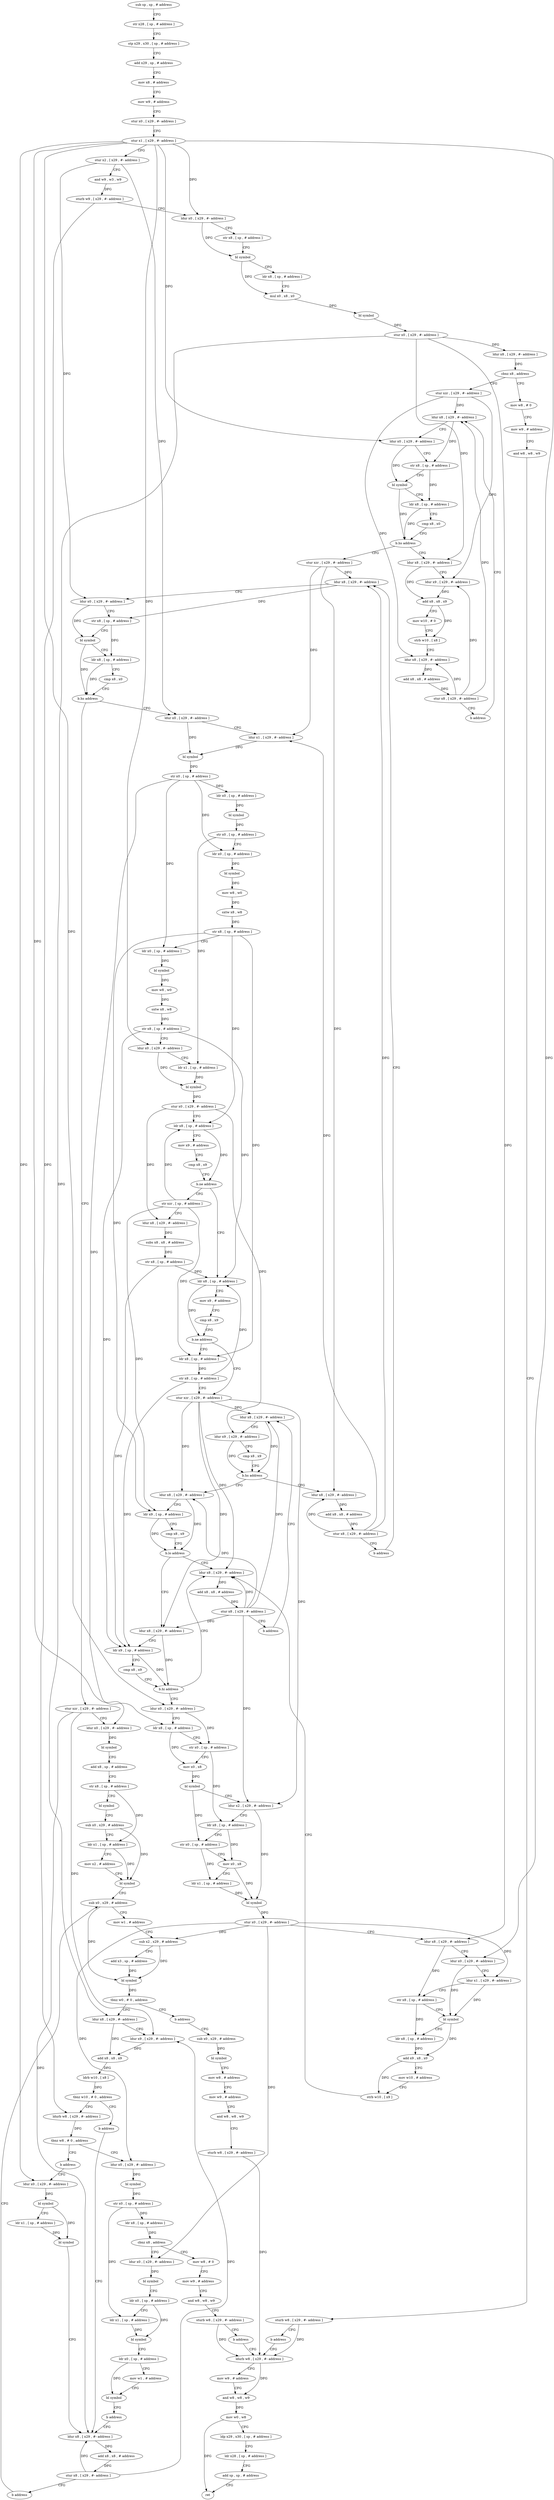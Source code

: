 digraph "func" {
"104804" [label = "sub sp , sp , # address" ]
"104808" [label = "str x28 , [ sp , # address ]" ]
"104812" [label = "stp x29 , x30 , [ sp , # address ]" ]
"104816" [label = "add x29 , sp , # address" ]
"104820" [label = "mov x8 , # address" ]
"104824" [label = "mov w9 , # address" ]
"104828" [label = "stur x0 , [ x29 , #- address ]" ]
"104832" [label = "stur x1 , [ x29 , #- address ]" ]
"104836" [label = "stur x2 , [ x29 , #- address ]" ]
"104840" [label = "and w9 , w3 , w9" ]
"104844" [label = "sturb w9 , [ x29 , #- address ]" ]
"104848" [label = "ldur x0 , [ x29 , #- address ]" ]
"104852" [label = "str x8 , [ sp , # address ]" ]
"104856" [label = "bl symbol" ]
"104860" [label = "ldr x8 , [ sp , # address ]" ]
"104864" [label = "mul x0 , x8 , x0" ]
"104868" [label = "bl symbol" ]
"104872" [label = "stur x0 , [ x29 , #- address ]" ]
"104876" [label = "ldur x8 , [ x29 , #- address ]" ]
"104880" [label = "cbnz x8 , address" ]
"104904" [label = "stur xzr , [ x29 , #- address ]" ]
"104884" [label = "mov w8 , # 0" ]
"104908" [label = "ldur x8 , [ x29 , #- address ]" ]
"104888" [label = "mov w9 , # address" ]
"104892" [label = "and w8 , w8 , w9" ]
"104896" [label = "sturb w8 , [ x29 , #- address ]" ]
"104900" [label = "b address" ]
"105548" [label = "ldurb w8 , [ x29 , #- address ]" ]
"104972" [label = "stur xzr , [ x29 , #- address ]" ]
"104976" [label = "ldur x8 , [ x29 , #- address ]" ]
"104936" [label = "ldur x8 , [ x29 , #- address ]" ]
"104940" [label = "ldur x9 , [ x29 , #- address ]" ]
"104944" [label = "add x8 , x8 , x9" ]
"104948" [label = "mov w10 , # 0" ]
"104952" [label = "strb w10 , [ x8 ]" ]
"104956" [label = "ldur x8 , [ x29 , #- address ]" ]
"104960" [label = "add x8 , x8 , # address" ]
"104964" [label = "stur x8 , [ x29 , #- address ]" ]
"104968" [label = "b address" ]
"105552" [label = "mov w9 , # address" ]
"105556" [label = "and w8 , w8 , w9" ]
"105560" [label = "mov w0 , w8" ]
"105564" [label = "ldp x29 , x30 , [ sp , # address ]" ]
"105568" [label = "ldr x28 , [ sp , # address ]" ]
"105572" [label = "add sp , sp , # address" ]
"105576" [label = "ret" ]
"105312" [label = "stur xzr , [ x29 , #- address ]" ]
"105316" [label = "ldur x0 , [ x29 , #- address ]" ]
"105320" [label = "bl symbol" ]
"105324" [label = "add x8 , sp , # address" ]
"105328" [label = "str x8 , [ sp , # address ]" ]
"105332" [label = "bl symbol" ]
"105336" [label = "sub x0 , x29 , # address" ]
"105340" [label = "ldr x1 , [ sp , # address ]" ]
"105344" [label = "mov x2 , # address" ]
"105348" [label = "bl symbol" ]
"105352" [label = "sub x0 , x29 , # address" ]
"105004" [label = "ldur x0 , [ x29 , #- address ]" ]
"105008" [label = "ldur x1 , [ x29 , #- address ]" ]
"105012" [label = "bl symbol" ]
"105016" [label = "str x0 , [ sp , # address ]" ]
"105020" [label = "ldr x0 , [ sp , # address ]" ]
"105024" [label = "bl symbol" ]
"105028" [label = "str x0 , [ sp , # address ]" ]
"105032" [label = "ldr x0 , [ sp , # address ]" ]
"105036" [label = "bl symbol" ]
"105040" [label = "mov w8 , w0" ]
"105044" [label = "sxtw x8 , w8" ]
"105048" [label = "str x8 , [ sp , # address ]" ]
"105052" [label = "ldr x0 , [ sp , # address ]" ]
"105056" [label = "bl symbol" ]
"105060" [label = "mov w8 , w0" ]
"105064" [label = "sxtw x8 , w8" ]
"105068" [label = "str x8 , [ sp , # address ]" ]
"105072" [label = "ldur x0 , [ x29 , #- address ]" ]
"105076" [label = "ldr x1 , [ sp , # address ]" ]
"105080" [label = "bl symbol" ]
"105084" [label = "stur x0 , [ x29 , #- address ]" ]
"105088" [label = "ldr x8 , [ sp , # address ]" ]
"105092" [label = "mov x9 , # address" ]
"105096" [label = "cmp x8 , x9" ]
"105100" [label = "b.ne address" ]
"105120" [label = "ldr x8 , [ sp , # address ]" ]
"105104" [label = "str xzr , [ sp , # address ]" ]
"104912" [label = "ldur x0 , [ x29 , #- address ]" ]
"104916" [label = "str x8 , [ sp , # address ]" ]
"104920" [label = "bl symbol" ]
"104924" [label = "ldr x8 , [ sp , # address ]" ]
"104928" [label = "cmp x8 , x0" ]
"104932" [label = "b.hs address" ]
"105380" [label = "ldur x8 , [ x29 , #- address ]" ]
"105384" [label = "ldur x9 , [ x29 , #- address ]" ]
"105388" [label = "add x8 , x8 , x9" ]
"105392" [label = "ldrb w10 , [ x8 ]" ]
"105396" [label = "tbnz w10 , # 0 , address" ]
"105404" [label = "ldurb w8 , [ x29 , #- address ]" ]
"105400" [label = "b address" ]
"105376" [label = "b address" ]
"105524" [label = "sub x0 , x29 , # address" ]
"105124" [label = "mov x9 , # address" ]
"105128" [label = "cmp x8 , x9" ]
"105132" [label = "b.ne address" ]
"105144" [label = "stur xzr , [ x29 , #- address ]" ]
"105136" [label = "ldr x8 , [ sp , # address ]" ]
"105108" [label = "ldur x8 , [ x29 , #- address ]" ]
"105112" [label = "subs x8 , x8 , # address" ]
"105116" [label = "str x8 , [ sp , # address ]" ]
"105408" [label = "tbnz w8 , # 0 , address" ]
"105416" [label = "ldur x0 , [ x29 , #- address ]" ]
"105412" [label = "b address" ]
"105508" [label = "ldur x8 , [ x29 , #- address ]" ]
"105528" [label = "bl symbol" ]
"105532" [label = "mov w8 , # address" ]
"105536" [label = "mov w9 , # address" ]
"105540" [label = "and w8 , w8 , w9" ]
"105544" [label = "sturb w8 , [ x29 , #- address ]" ]
"105148" [label = "ldur x8 , [ x29 , #- address ]" ]
"105140" [label = "str x8 , [ sp , # address ]" ]
"105420" [label = "bl symbol" ]
"105424" [label = "str x0 , [ sp , # address ]" ]
"105428" [label = "ldr x8 , [ sp , # address ]" ]
"105432" [label = "cbnz x8 , address" ]
"105456" [label = "ldur x0 , [ x29 , #- address ]" ]
"105436" [label = "mov w8 , # 0" ]
"105492" [label = "ldur x0 , [ x29 , #- address ]" ]
"105512" [label = "add x8 , x8 , # address" ]
"105516" [label = "stur x8 , [ x29 , #- address ]" ]
"105520" [label = "b address" ]
"105296" [label = "ldur x8 , [ x29 , #- address ]" ]
"105300" [label = "add x8 , x8 , # address" ]
"105304" [label = "stur x8 , [ x29 , #- address ]" ]
"105308" [label = "b address" ]
"105164" [label = "ldur x8 , [ x29 , #- address ]" ]
"105168" [label = "ldr x9 , [ sp , # address ]" ]
"105172" [label = "cmp x8 , x9" ]
"105176" [label = "b.lo address" ]
"105280" [label = "ldur x8 , [ x29 , #- address ]" ]
"105180" [label = "ldur x8 , [ x29 , #- address ]" ]
"105460" [label = "bl symbol" ]
"105464" [label = "ldr x0 , [ sp , # address ]" ]
"105468" [label = "ldr x1 , [ sp , # address ]" ]
"105472" [label = "bl symbol" ]
"105476" [label = "ldr x0 , [ sp , # address ]" ]
"105480" [label = "mov w1 , # address" ]
"105484" [label = "bl symbol" ]
"105488" [label = "b address" ]
"105440" [label = "mov w9 , # address" ]
"105444" [label = "and w8 , w8 , w9" ]
"105448" [label = "sturb w8 , [ x29 , #- address ]" ]
"105452" [label = "b address" ]
"105496" [label = "bl symbol" ]
"105500" [label = "ldr x1 , [ sp , # address ]" ]
"105504" [label = "bl symbol" ]
"105356" [label = "mov w1 , # address" ]
"105360" [label = "sub x2 , x29 , # address" ]
"105364" [label = "add x3 , sp , # address" ]
"105368" [label = "bl symbol" ]
"105372" [label = "tbnz w0 , # 0 , address" ]
"104980" [label = "ldur x0 , [ x29 , #- address ]" ]
"104984" [label = "str x8 , [ sp , # address ]" ]
"104988" [label = "bl symbol" ]
"104992" [label = "ldr x8 , [ sp , # address ]" ]
"104996" [label = "cmp x8 , x0" ]
"105000" [label = "b.hs address" ]
"105284" [label = "add x8 , x8 , # address" ]
"105288" [label = "stur x8 , [ x29 , #- address ]" ]
"105292" [label = "b address" ]
"105184" [label = "ldr x9 , [ sp , # address ]" ]
"105188" [label = "cmp x8 , x9" ]
"105192" [label = "b.hi address" ]
"105196" [label = "ldur x0 , [ x29 , #- address ]" ]
"105152" [label = "ldur x9 , [ x29 , #- address ]" ]
"105156" [label = "cmp x8 , x9" ]
"105160" [label = "b.hs address" ]
"105200" [label = "ldr x8 , [ sp , # address ]" ]
"105204" [label = "str x0 , [ sp , # address ]" ]
"105208" [label = "mov x0 , x8" ]
"105212" [label = "bl symbol" ]
"105216" [label = "ldur x2 , [ x29 , #- address ]" ]
"105220" [label = "ldr x8 , [ sp , # address ]" ]
"105224" [label = "str x0 , [ sp , # address ]" ]
"105228" [label = "mov x0 , x8" ]
"105232" [label = "ldr x1 , [ sp , # address ]" ]
"105236" [label = "bl symbol" ]
"105240" [label = "stur x0 , [ x29 , #- address ]" ]
"105244" [label = "ldur x8 , [ x29 , #- address ]" ]
"105248" [label = "ldur x0 , [ x29 , #- address ]" ]
"105252" [label = "ldur x1 , [ x29 , #- address ]" ]
"105256" [label = "str x8 , [ sp , # address ]" ]
"105260" [label = "bl symbol" ]
"105264" [label = "ldr x8 , [ sp , # address ]" ]
"105268" [label = "add x9 , x8 , x0" ]
"105272" [label = "mov w10 , # address" ]
"105276" [label = "strb w10 , [ x9 ]" ]
"104804" -> "104808" [ label = "CFG" ]
"104808" -> "104812" [ label = "CFG" ]
"104812" -> "104816" [ label = "CFG" ]
"104816" -> "104820" [ label = "CFG" ]
"104820" -> "104824" [ label = "CFG" ]
"104824" -> "104828" [ label = "CFG" ]
"104828" -> "104832" [ label = "CFG" ]
"104832" -> "104836" [ label = "CFG" ]
"104832" -> "104848" [ label = "DFG" ]
"104832" -> "104912" [ label = "DFG" ]
"104832" -> "105316" [ label = "DFG" ]
"104832" -> "105072" [ label = "DFG" ]
"104832" -> "105492" [ label = "DFG" ]
"104832" -> "105196" [ label = "DFG" ]
"104832" -> "105248" [ label = "DFG" ]
"104836" -> "104840" [ label = "CFG" ]
"104836" -> "104980" [ label = "DFG" ]
"104836" -> "105004" [ label = "DFG" ]
"104840" -> "104844" [ label = "DFG" ]
"104844" -> "104848" [ label = "CFG" ]
"104844" -> "105404" [ label = "DFG" ]
"104848" -> "104852" [ label = "CFG" ]
"104848" -> "104856" [ label = "DFG" ]
"104852" -> "104856" [ label = "CFG" ]
"104856" -> "104860" [ label = "CFG" ]
"104856" -> "104864" [ label = "DFG" ]
"104860" -> "104864" [ label = "CFG" ]
"104864" -> "104868" [ label = "DFG" ]
"104868" -> "104872" [ label = "DFG" ]
"104872" -> "104876" [ label = "DFG" ]
"104872" -> "104936" [ label = "DFG" ]
"104872" -> "105380" [ label = "DFG" ]
"104872" -> "105244" [ label = "DFG" ]
"104876" -> "104880" [ label = "DFG" ]
"104880" -> "104904" [ label = "CFG" ]
"104880" -> "104884" [ label = "CFG" ]
"104904" -> "104908" [ label = "DFG" ]
"104904" -> "104940" [ label = "DFG" ]
"104904" -> "104956" [ label = "DFG" ]
"104884" -> "104888" [ label = "CFG" ]
"104908" -> "104912" [ label = "CFG" ]
"104908" -> "104916" [ label = "DFG" ]
"104888" -> "104892" [ label = "CFG" ]
"104892" -> "104896" [ label = "CFG" ]
"104896" -> "104900" [ label = "CFG" ]
"104896" -> "105548" [ label = "DFG" ]
"104900" -> "105548" [ label = "CFG" ]
"105548" -> "105552" [ label = "CFG" ]
"105548" -> "105556" [ label = "DFG" ]
"104972" -> "104976" [ label = "DFG" ]
"104972" -> "105008" [ label = "DFG" ]
"104972" -> "105296" [ label = "DFG" ]
"104976" -> "104980" [ label = "CFG" ]
"104976" -> "104984" [ label = "DFG" ]
"104936" -> "104940" [ label = "CFG" ]
"104936" -> "104944" [ label = "DFG" ]
"104940" -> "104944" [ label = "DFG" ]
"104944" -> "104948" [ label = "CFG" ]
"104944" -> "104952" [ label = "DFG" ]
"104948" -> "104952" [ label = "CFG" ]
"104952" -> "104956" [ label = "CFG" ]
"104956" -> "104960" [ label = "DFG" ]
"104960" -> "104964" [ label = "DFG" ]
"104964" -> "104968" [ label = "CFG" ]
"104964" -> "104908" [ label = "DFG" ]
"104964" -> "104940" [ label = "DFG" ]
"104964" -> "104956" [ label = "DFG" ]
"104968" -> "104908" [ label = "CFG" ]
"105552" -> "105556" [ label = "CFG" ]
"105556" -> "105560" [ label = "DFG" ]
"105560" -> "105564" [ label = "CFG" ]
"105560" -> "105576" [ label = "DFG" ]
"105564" -> "105568" [ label = "CFG" ]
"105568" -> "105572" [ label = "CFG" ]
"105572" -> "105576" [ label = "CFG" ]
"105312" -> "105316" [ label = "CFG" ]
"105312" -> "105384" [ label = "DFG" ]
"105312" -> "105508" [ label = "DFG" ]
"105316" -> "105320" [ label = "DFG" ]
"105320" -> "105324" [ label = "CFG" ]
"105324" -> "105328" [ label = "CFG" ]
"105328" -> "105332" [ label = "CFG" ]
"105328" -> "105340" [ label = "DFG" ]
"105332" -> "105336" [ label = "CFG" ]
"105336" -> "105340" [ label = "CFG" ]
"105336" -> "105348" [ label = "DFG" ]
"105340" -> "105344" [ label = "CFG" ]
"105340" -> "105348" [ label = "DFG" ]
"105344" -> "105348" [ label = "CFG" ]
"105348" -> "105352" [ label = "CFG" ]
"105352" -> "105356" [ label = "CFG" ]
"105352" -> "105368" [ label = "DFG" ]
"105004" -> "105008" [ label = "CFG" ]
"105004" -> "105012" [ label = "DFG" ]
"105008" -> "105012" [ label = "DFG" ]
"105012" -> "105016" [ label = "DFG" ]
"105016" -> "105020" [ label = "DFG" ]
"105016" -> "105032" [ label = "DFG" ]
"105016" -> "105052" [ label = "DFG" ]
"105016" -> "105200" [ label = "DFG" ]
"105020" -> "105024" [ label = "DFG" ]
"105024" -> "105028" [ label = "DFG" ]
"105028" -> "105032" [ label = "CFG" ]
"105028" -> "105076" [ label = "DFG" ]
"105032" -> "105036" [ label = "DFG" ]
"105036" -> "105040" [ label = "DFG" ]
"105040" -> "105044" [ label = "DFG" ]
"105044" -> "105048" [ label = "DFG" ]
"105048" -> "105052" [ label = "CFG" ]
"105048" -> "105088" [ label = "DFG" ]
"105048" -> "105136" [ label = "DFG" ]
"105048" -> "105168" [ label = "DFG" ]
"105052" -> "105056" [ label = "DFG" ]
"105056" -> "105060" [ label = "DFG" ]
"105060" -> "105064" [ label = "DFG" ]
"105064" -> "105068" [ label = "DFG" ]
"105068" -> "105072" [ label = "CFG" ]
"105068" -> "105120" [ label = "DFG" ]
"105068" -> "105184" [ label = "DFG" ]
"105072" -> "105076" [ label = "CFG" ]
"105072" -> "105080" [ label = "DFG" ]
"105076" -> "105080" [ label = "DFG" ]
"105080" -> "105084" [ label = "DFG" ]
"105084" -> "105088" [ label = "CFG" ]
"105084" -> "105108" [ label = "DFG" ]
"105084" -> "105152" [ label = "DFG" ]
"105088" -> "105092" [ label = "CFG" ]
"105088" -> "105100" [ label = "DFG" ]
"105092" -> "105096" [ label = "CFG" ]
"105096" -> "105100" [ label = "CFG" ]
"105100" -> "105120" [ label = "CFG" ]
"105100" -> "105104" [ label = "CFG" ]
"105120" -> "105124" [ label = "CFG" ]
"105120" -> "105132" [ label = "DFG" ]
"105104" -> "105108" [ label = "CFG" ]
"105104" -> "105088" [ label = "DFG" ]
"105104" -> "105136" [ label = "DFG" ]
"105104" -> "105168" [ label = "DFG" ]
"104912" -> "104916" [ label = "CFG" ]
"104912" -> "104920" [ label = "DFG" ]
"104916" -> "104920" [ label = "CFG" ]
"104916" -> "104924" [ label = "DFG" ]
"104920" -> "104924" [ label = "CFG" ]
"104920" -> "104932" [ label = "DFG" ]
"104924" -> "104928" [ label = "CFG" ]
"104924" -> "104932" [ label = "DFG" ]
"104928" -> "104932" [ label = "CFG" ]
"104932" -> "104972" [ label = "CFG" ]
"104932" -> "104936" [ label = "CFG" ]
"105380" -> "105384" [ label = "CFG" ]
"105380" -> "105388" [ label = "DFG" ]
"105384" -> "105388" [ label = "DFG" ]
"105388" -> "105392" [ label = "DFG" ]
"105392" -> "105396" [ label = "DFG" ]
"105396" -> "105404" [ label = "CFG" ]
"105396" -> "105400" [ label = "CFG" ]
"105404" -> "105408" [ label = "DFG" ]
"105400" -> "105508" [ label = "CFG" ]
"105376" -> "105524" [ label = "CFG" ]
"105524" -> "105528" [ label = "DFG" ]
"105124" -> "105128" [ label = "CFG" ]
"105128" -> "105132" [ label = "CFG" ]
"105132" -> "105144" [ label = "CFG" ]
"105132" -> "105136" [ label = "CFG" ]
"105144" -> "105148" [ label = "DFG" ]
"105144" -> "105164" [ label = "DFG" ]
"105144" -> "105280" [ label = "DFG" ]
"105144" -> "105180" [ label = "DFG" ]
"105144" -> "105216" [ label = "DFG" ]
"105136" -> "105140" [ label = "DFG" ]
"105108" -> "105112" [ label = "DFG" ]
"105112" -> "105116" [ label = "DFG" ]
"105116" -> "105120" [ label = "DFG" ]
"105116" -> "105184" [ label = "DFG" ]
"105408" -> "105416" [ label = "CFG" ]
"105408" -> "105412" [ label = "CFG" ]
"105416" -> "105420" [ label = "DFG" ]
"105412" -> "105492" [ label = "CFG" ]
"105508" -> "105512" [ label = "DFG" ]
"105528" -> "105532" [ label = "CFG" ]
"105532" -> "105536" [ label = "CFG" ]
"105536" -> "105540" [ label = "CFG" ]
"105540" -> "105544" [ label = "CFG" ]
"105544" -> "105548" [ label = "DFG" ]
"105148" -> "105152" [ label = "CFG" ]
"105148" -> "105160" [ label = "DFG" ]
"105140" -> "105144" [ label = "CFG" ]
"105140" -> "105120" [ label = "DFG" ]
"105140" -> "105184" [ label = "DFG" ]
"105420" -> "105424" [ label = "DFG" ]
"105424" -> "105428" [ label = "DFG" ]
"105424" -> "105468" [ label = "DFG" ]
"105428" -> "105432" [ label = "DFG" ]
"105432" -> "105456" [ label = "CFG" ]
"105432" -> "105436" [ label = "CFG" ]
"105456" -> "105460" [ label = "DFG" ]
"105436" -> "105440" [ label = "CFG" ]
"105492" -> "105496" [ label = "DFG" ]
"105512" -> "105516" [ label = "DFG" ]
"105516" -> "105520" [ label = "CFG" ]
"105516" -> "105384" [ label = "DFG" ]
"105516" -> "105508" [ label = "DFG" ]
"105520" -> "105352" [ label = "CFG" ]
"105296" -> "105300" [ label = "DFG" ]
"105300" -> "105304" [ label = "DFG" ]
"105304" -> "105308" [ label = "CFG" ]
"105304" -> "104976" [ label = "DFG" ]
"105304" -> "105008" [ label = "DFG" ]
"105304" -> "105296" [ label = "DFG" ]
"105308" -> "104976" [ label = "CFG" ]
"105164" -> "105168" [ label = "CFG" ]
"105164" -> "105176" [ label = "DFG" ]
"105168" -> "105172" [ label = "CFG" ]
"105168" -> "105176" [ label = "DFG" ]
"105172" -> "105176" [ label = "CFG" ]
"105176" -> "105280" [ label = "CFG" ]
"105176" -> "105180" [ label = "CFG" ]
"105280" -> "105284" [ label = "DFG" ]
"105180" -> "105184" [ label = "CFG" ]
"105180" -> "105192" [ label = "DFG" ]
"105460" -> "105464" [ label = "CFG" ]
"105464" -> "105468" [ label = "CFG" ]
"105464" -> "105472" [ label = "DFG" ]
"105468" -> "105472" [ label = "DFG" ]
"105472" -> "105476" [ label = "CFG" ]
"105476" -> "105480" [ label = "CFG" ]
"105476" -> "105484" [ label = "DFG" ]
"105480" -> "105484" [ label = "CFG" ]
"105484" -> "105488" [ label = "CFG" ]
"105488" -> "105508" [ label = "CFG" ]
"105440" -> "105444" [ label = "CFG" ]
"105444" -> "105448" [ label = "CFG" ]
"105448" -> "105452" [ label = "CFG" ]
"105448" -> "105548" [ label = "DFG" ]
"105452" -> "105548" [ label = "CFG" ]
"105496" -> "105500" [ label = "CFG" ]
"105496" -> "105504" [ label = "DFG" ]
"105500" -> "105504" [ label = "DFG" ]
"105504" -> "105508" [ label = "CFG" ]
"105356" -> "105360" [ label = "CFG" ]
"105360" -> "105364" [ label = "CFG" ]
"105360" -> "105368" [ label = "DFG" ]
"105364" -> "105368" [ label = "DFG" ]
"105368" -> "105372" [ label = "DFG" ]
"105372" -> "105380" [ label = "CFG" ]
"105372" -> "105376" [ label = "CFG" ]
"104980" -> "104984" [ label = "CFG" ]
"104980" -> "104988" [ label = "DFG" ]
"104984" -> "104988" [ label = "CFG" ]
"104984" -> "104992" [ label = "DFG" ]
"104988" -> "104992" [ label = "CFG" ]
"104988" -> "105000" [ label = "DFG" ]
"104992" -> "104996" [ label = "CFG" ]
"104992" -> "105000" [ label = "DFG" ]
"104996" -> "105000" [ label = "CFG" ]
"105000" -> "105312" [ label = "CFG" ]
"105000" -> "105004" [ label = "CFG" ]
"105284" -> "105288" [ label = "DFG" ]
"105288" -> "105292" [ label = "CFG" ]
"105288" -> "105148" [ label = "DFG" ]
"105288" -> "105164" [ label = "DFG" ]
"105288" -> "105280" [ label = "DFG" ]
"105288" -> "105180" [ label = "DFG" ]
"105288" -> "105216" [ label = "DFG" ]
"105292" -> "105148" [ label = "CFG" ]
"105184" -> "105188" [ label = "CFG" ]
"105184" -> "105192" [ label = "DFG" ]
"105188" -> "105192" [ label = "CFG" ]
"105192" -> "105280" [ label = "CFG" ]
"105192" -> "105196" [ label = "CFG" ]
"105196" -> "105200" [ label = "CFG" ]
"105196" -> "105204" [ label = "DFG" ]
"105152" -> "105156" [ label = "CFG" ]
"105152" -> "105160" [ label = "DFG" ]
"105156" -> "105160" [ label = "CFG" ]
"105160" -> "105296" [ label = "CFG" ]
"105160" -> "105164" [ label = "CFG" ]
"105200" -> "105204" [ label = "CFG" ]
"105200" -> "105208" [ label = "DFG" ]
"105204" -> "105208" [ label = "CFG" ]
"105204" -> "105220" [ label = "DFG" ]
"105208" -> "105212" [ label = "DFG" ]
"105212" -> "105216" [ label = "CFG" ]
"105212" -> "105224" [ label = "DFG" ]
"105216" -> "105220" [ label = "CFG" ]
"105216" -> "105236" [ label = "DFG" ]
"105220" -> "105224" [ label = "CFG" ]
"105220" -> "105228" [ label = "DFG" ]
"105224" -> "105228" [ label = "CFG" ]
"105224" -> "105232" [ label = "DFG" ]
"105228" -> "105232" [ label = "CFG" ]
"105228" -> "105236" [ label = "DFG" ]
"105232" -> "105236" [ label = "DFG" ]
"105236" -> "105240" [ label = "DFG" ]
"105240" -> "105244" [ label = "CFG" ]
"105240" -> "105360" [ label = "DFG" ]
"105240" -> "105416" [ label = "DFG" ]
"105240" -> "105456" [ label = "DFG" ]
"105240" -> "105252" [ label = "DFG" ]
"105244" -> "105248" [ label = "CFG" ]
"105244" -> "105256" [ label = "DFG" ]
"105248" -> "105252" [ label = "CFG" ]
"105248" -> "105260" [ label = "DFG" ]
"105252" -> "105256" [ label = "CFG" ]
"105252" -> "105260" [ label = "DFG" ]
"105256" -> "105260" [ label = "CFG" ]
"105256" -> "105264" [ label = "DFG" ]
"105260" -> "105264" [ label = "CFG" ]
"105260" -> "105268" [ label = "DFG" ]
"105264" -> "105268" [ label = "DFG" ]
"105268" -> "105272" [ label = "CFG" ]
"105268" -> "105276" [ label = "DFG" ]
"105272" -> "105276" [ label = "CFG" ]
"105276" -> "105280" [ label = "CFG" ]
}
